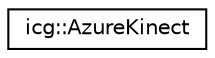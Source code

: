 digraph "Graphical Class Hierarchy"
{
 // LATEX_PDF_SIZE
  edge [fontname="Helvetica",fontsize="10",labelfontname="Helvetica",labelfontsize="10"];
  node [fontname="Helvetica",fontsize="10",shape=record];
  rankdir="LR";
  Node0 [label="icg::AzureKinect",height=0.2,width=0.4,color="black", fillcolor="white", style="filled",URL="$classicg_1_1AzureKinect.html",tooltip="Singleton class that allows getting data from a single Azure Kinect instance and that is used by Azur..."];
}
